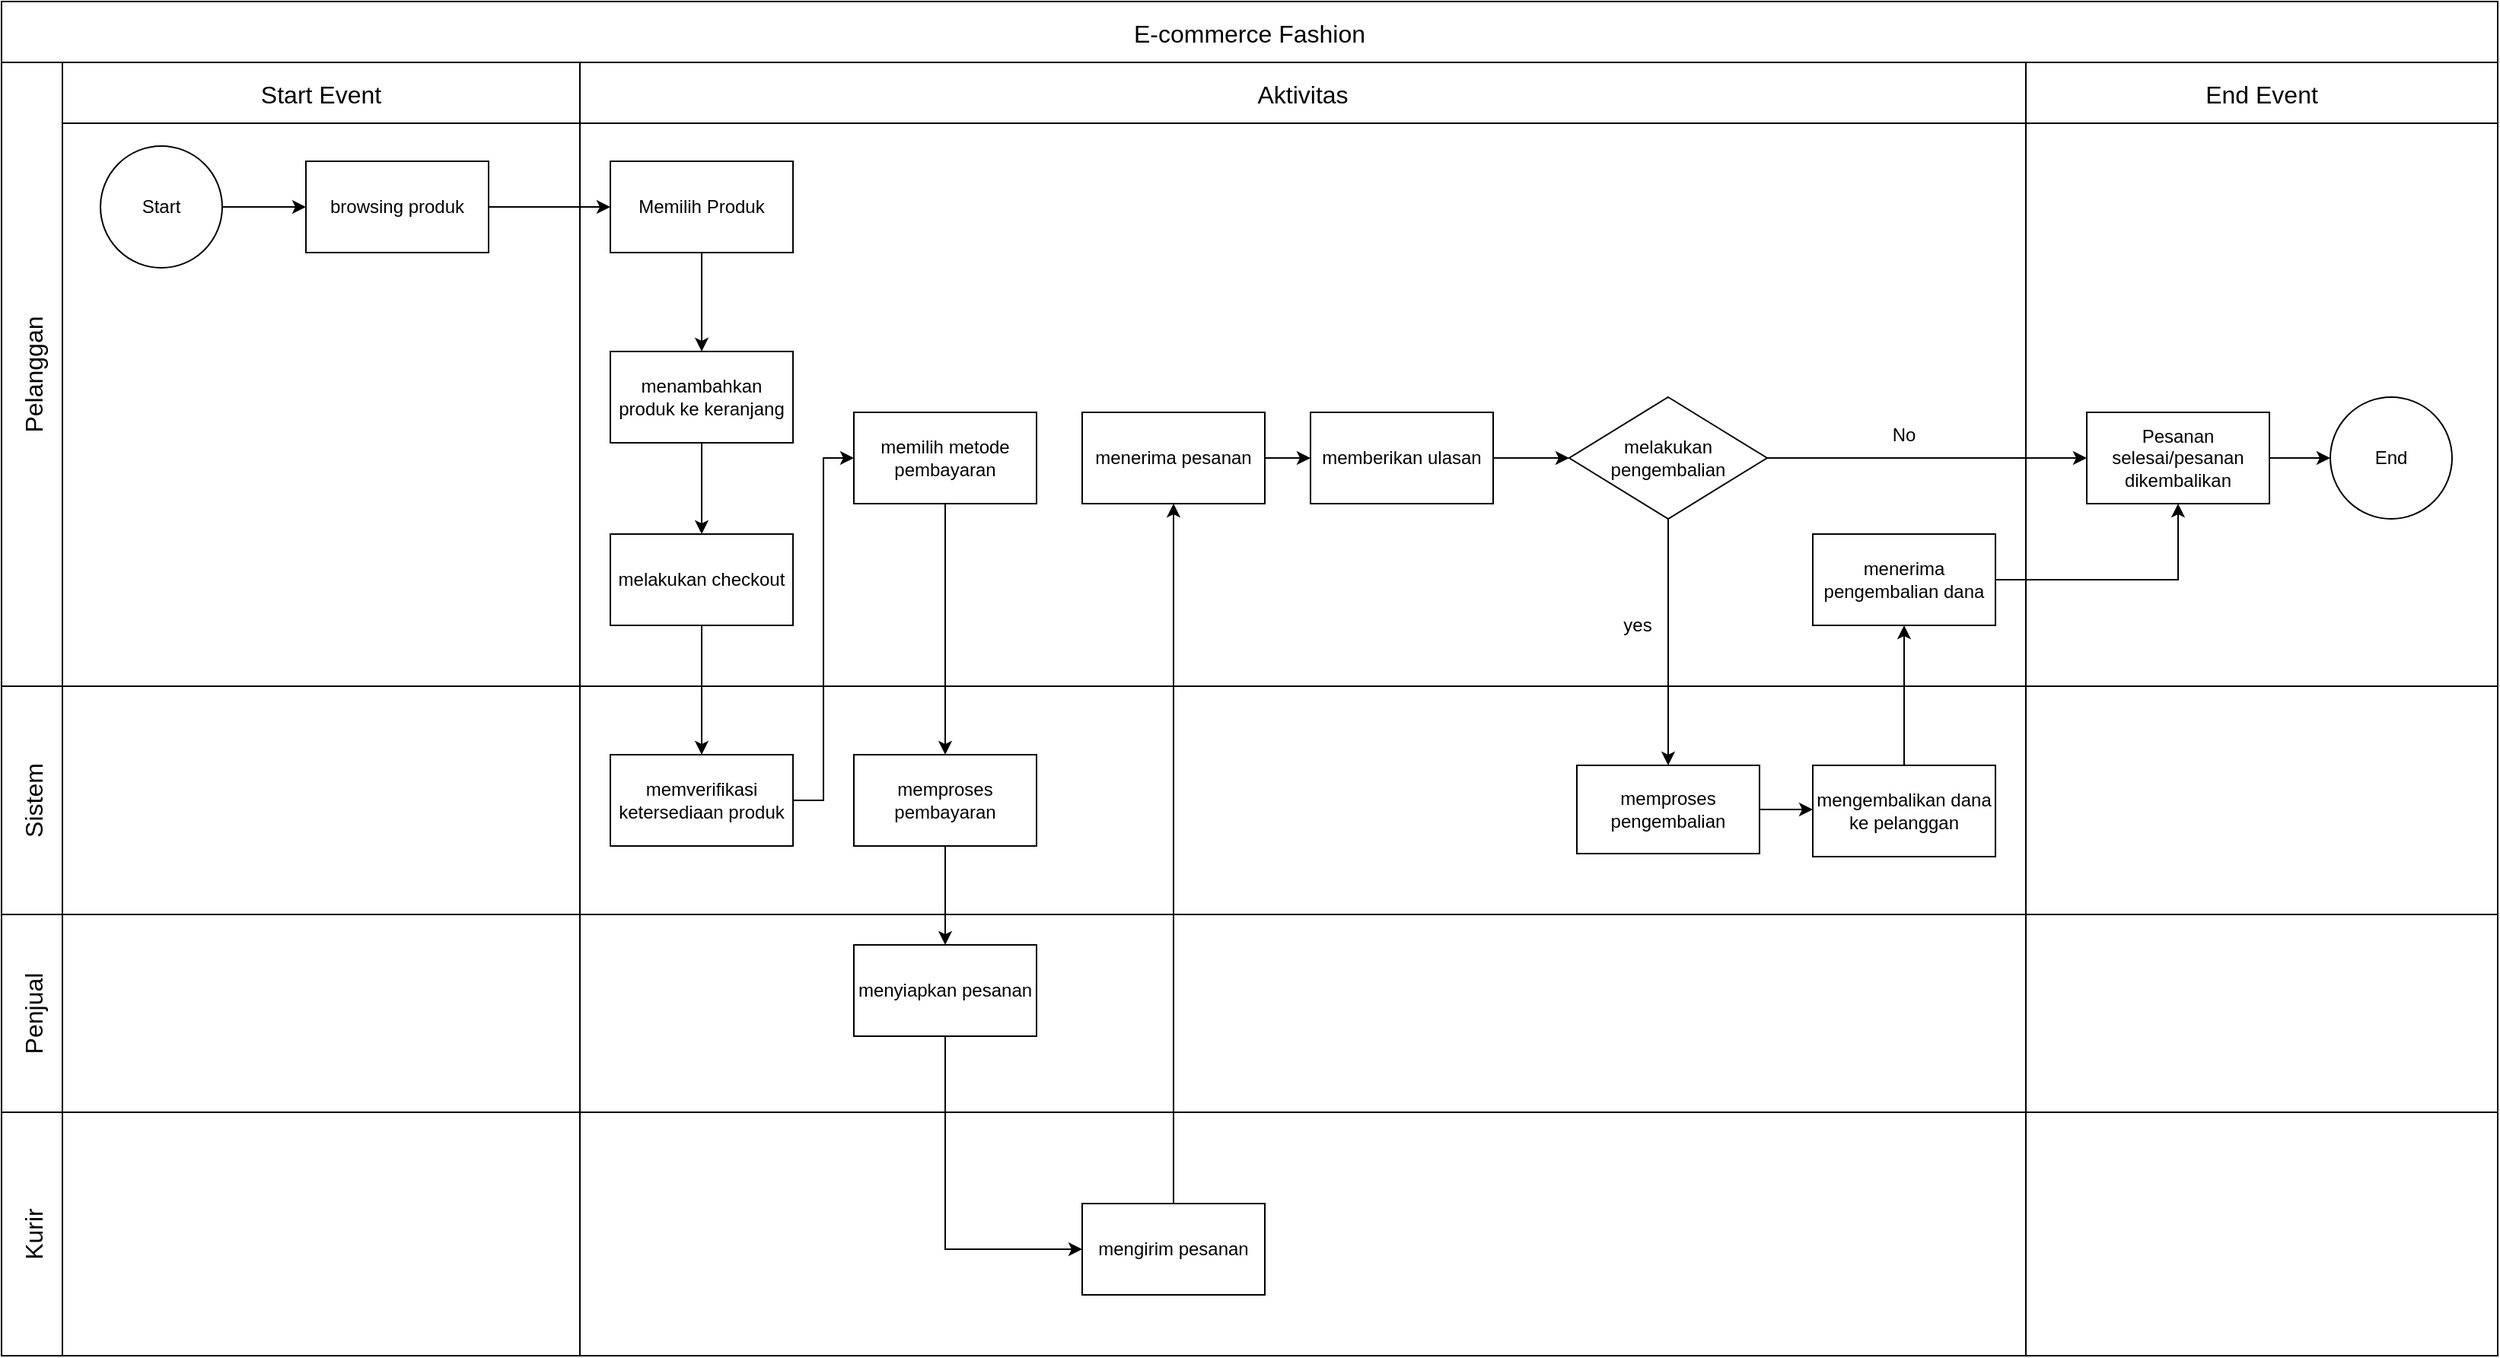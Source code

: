 <mxfile version="24.7.13">
  <diagram name="Page-1" id="c_iTERMQYXSS9ofCvHll">
    <mxGraphModel dx="2107" dy="666" grid="1" gridSize="10" guides="1" tooltips="1" connect="1" arrows="1" fold="1" page="1" pageScale="1" pageWidth="850" pageHeight="1100" math="0" shadow="0">
      <root>
        <mxCell id="0" />
        <mxCell id="1" parent="0" />
        <mxCell id="AZHyjbpUts169mTSiIc2-15" value="E-commerce Fashion" style="shape=table;childLayout=tableLayout;startSize=40;collapsible=0;recursiveResize=0;expand=0;fontSize=16;" parent="1" vertex="1">
          <mxGeometry x="-570" y="550" width="1640" height="890.0" as="geometry" />
        </mxCell>
        <mxCell id="AZHyjbpUts169mTSiIc2-16" value="Pelanggan" style="shape=tableRow;horizontal=0;swimlaneHead=0;swimlaneBody=0;top=0;left=0;strokeColor=inherit;bottom=0;right=0;dropTarget=0;fontStyle=0;fillColor=none;points=[[0,0.5],[1,0.5]];portConstraint=eastwest;startSize=40;collapsible=0;recursiveResize=0;expand=0;fontSize=16;" parent="AZHyjbpUts169mTSiIc2-15" vertex="1">
          <mxGeometry y="40" width="1640" height="410" as="geometry" />
        </mxCell>
        <mxCell id="AZHyjbpUts169mTSiIc2-17" value="Start Event" style="swimlane;swimlaneHead=0;swimlaneBody=0;fontStyle=0;strokeColor=inherit;connectable=0;fillColor=none;startSize=40;collapsible=0;recursiveResize=0;expand=0;fontSize=16;" parent="AZHyjbpUts169mTSiIc2-16" vertex="1">
          <mxGeometry x="40" width="340" height="410" as="geometry">
            <mxRectangle width="340" height="410" as="alternateBounds" />
          </mxGeometry>
        </mxCell>
        <mxCell id="AZHyjbpUts169mTSiIc2-38" value="" style="edgeStyle=orthogonalEdgeStyle;rounded=0;orthogonalLoop=1;jettySize=auto;html=1;" parent="AZHyjbpUts169mTSiIc2-17" source="AZHyjbpUts169mTSiIc2-36" target="AZHyjbpUts169mTSiIc2-37" edge="1">
          <mxGeometry relative="1" as="geometry" />
        </mxCell>
        <mxCell id="AZHyjbpUts169mTSiIc2-36" value="Start" style="ellipse;whiteSpace=wrap;html=1;aspect=fixed;" parent="AZHyjbpUts169mTSiIc2-17" vertex="1">
          <mxGeometry x="25" y="55" width="80" height="80" as="geometry" />
        </mxCell>
        <mxCell id="AZHyjbpUts169mTSiIc2-37" value="browsing produk" style="whiteSpace=wrap;html=1;" parent="AZHyjbpUts169mTSiIc2-17" vertex="1">
          <mxGeometry x="160" y="65" width="120" height="60" as="geometry" />
        </mxCell>
        <mxCell id="AZHyjbpUts169mTSiIc2-18" value="Aktivitas" style="swimlane;swimlaneHead=0;swimlaneBody=0;fontStyle=0;strokeColor=inherit;connectable=0;fillColor=none;startSize=40;collapsible=0;recursiveResize=0;expand=0;fontSize=16;" parent="AZHyjbpUts169mTSiIc2-16" vertex="1">
          <mxGeometry x="380" width="950" height="410" as="geometry">
            <mxRectangle width="950" height="410" as="alternateBounds" />
          </mxGeometry>
        </mxCell>
        <mxCell id="AZHyjbpUts169mTSiIc2-42" value="" style="edgeStyle=orthogonalEdgeStyle;rounded=0;orthogonalLoop=1;jettySize=auto;html=1;" parent="AZHyjbpUts169mTSiIc2-18" source="AZHyjbpUts169mTSiIc2-39" target="AZHyjbpUts169mTSiIc2-41" edge="1">
          <mxGeometry relative="1" as="geometry" />
        </mxCell>
        <mxCell id="AZHyjbpUts169mTSiIc2-39" value="&lt;div&gt;&lt;span style=&quot;background-color: initial;&quot;&gt;Memilih Produk&lt;/span&gt;&lt;br&gt;&lt;/div&gt;" style="whiteSpace=wrap;html=1;" parent="AZHyjbpUts169mTSiIc2-18" vertex="1">
          <mxGeometry x="20" y="65" width="120" height="60" as="geometry" />
        </mxCell>
        <mxCell id="AZHyjbpUts169mTSiIc2-41" value="menambahkan produk ke keranjang" style="whiteSpace=wrap;html=1;" parent="AZHyjbpUts169mTSiIc2-18" vertex="1">
          <mxGeometry x="20" y="190" width="120" height="60" as="geometry" />
        </mxCell>
        <mxCell id="AZHyjbpUts169mTSiIc2-43" value="melakukan checkout" style="whiteSpace=wrap;html=1;" parent="AZHyjbpUts169mTSiIc2-18" vertex="1">
          <mxGeometry x="20" y="310" width="120" height="60" as="geometry" />
        </mxCell>
        <mxCell id="AZHyjbpUts169mTSiIc2-44" value="" style="edgeStyle=orthogonalEdgeStyle;rounded=0;orthogonalLoop=1;jettySize=auto;html=1;" parent="AZHyjbpUts169mTSiIc2-18" source="AZHyjbpUts169mTSiIc2-41" target="AZHyjbpUts169mTSiIc2-43" edge="1">
          <mxGeometry relative="1" as="geometry" />
        </mxCell>
        <mxCell id="AZHyjbpUts169mTSiIc2-47" value="memilih metode pembayaran" style="whiteSpace=wrap;html=1;" parent="AZHyjbpUts169mTSiIc2-18" vertex="1">
          <mxGeometry x="180" y="230" width="120" height="60" as="geometry" />
        </mxCell>
        <mxCell id="AZHyjbpUts169mTSiIc2-93" value="" style="edgeStyle=orthogonalEdgeStyle;rounded=0;orthogonalLoop=1;jettySize=auto;html=1;" parent="AZHyjbpUts169mTSiIc2-18" source="AZHyjbpUts169mTSiIc2-90" target="AZHyjbpUts169mTSiIc2-92" edge="1">
          <mxGeometry relative="1" as="geometry" />
        </mxCell>
        <mxCell id="AZHyjbpUts169mTSiIc2-90" value="menerima pesanan" style="whiteSpace=wrap;html=1;" parent="AZHyjbpUts169mTSiIc2-18" vertex="1">
          <mxGeometry x="330" y="230" width="120" height="60" as="geometry" />
        </mxCell>
        <mxCell id="AZHyjbpUts169mTSiIc2-95" value="" style="edgeStyle=orthogonalEdgeStyle;rounded=0;orthogonalLoop=1;jettySize=auto;html=1;" parent="AZHyjbpUts169mTSiIc2-18" source="AZHyjbpUts169mTSiIc2-92" target="AZHyjbpUts169mTSiIc2-94" edge="1">
          <mxGeometry relative="1" as="geometry" />
        </mxCell>
        <mxCell id="AZHyjbpUts169mTSiIc2-92" value="memberikan ulasan" style="whiteSpace=wrap;html=1;" parent="AZHyjbpUts169mTSiIc2-18" vertex="1">
          <mxGeometry x="480" y="230" width="120" height="60" as="geometry" />
        </mxCell>
        <mxCell id="AZHyjbpUts169mTSiIc2-94" value="melakukan pengembalian" style="rhombus;whiteSpace=wrap;html=1;" parent="AZHyjbpUts169mTSiIc2-18" vertex="1">
          <mxGeometry x="650" y="220" width="130" height="80" as="geometry" />
        </mxCell>
        <mxCell id="AZHyjbpUts169mTSiIc2-100" value="menerima pengembalian dana" style="whiteSpace=wrap;html=1;" parent="AZHyjbpUts169mTSiIc2-18" vertex="1">
          <mxGeometry x="810" y="310" width="120" height="60" as="geometry" />
        </mxCell>
        <mxCell id="Xo8MrydUArgLHoBdwNvc-1" value="No" style="text;html=1;align=center;verticalAlign=middle;whiteSpace=wrap;rounded=0;" vertex="1" parent="AZHyjbpUts169mTSiIc2-18">
          <mxGeometry x="840" y="230" width="60" height="30" as="geometry" />
        </mxCell>
        <mxCell id="Xo8MrydUArgLHoBdwNvc-2" value="yes" style="text;html=1;align=center;verticalAlign=middle;whiteSpace=wrap;rounded=0;direction=south;" vertex="1" parent="AZHyjbpUts169mTSiIc2-18">
          <mxGeometry x="680" y="340" width="30" height="60" as="geometry" />
        </mxCell>
        <mxCell id="AZHyjbpUts169mTSiIc2-19" value="End Event" style="swimlane;swimlaneHead=0;swimlaneBody=0;fontStyle=0;strokeColor=inherit;connectable=0;fillColor=none;startSize=40;collapsible=0;recursiveResize=0;expand=0;fontSize=16;" parent="AZHyjbpUts169mTSiIc2-16" vertex="1">
          <mxGeometry x="1330" width="310" height="410" as="geometry">
            <mxRectangle width="310" height="410" as="alternateBounds" />
          </mxGeometry>
        </mxCell>
        <mxCell id="AZHyjbpUts169mTSiIc2-117" value="" style="edgeStyle=orthogonalEdgeStyle;rounded=0;orthogonalLoop=1;jettySize=auto;html=1;" parent="AZHyjbpUts169mTSiIc2-19" source="AZHyjbpUts169mTSiIc2-111" target="AZHyjbpUts169mTSiIc2-116" edge="1">
          <mxGeometry relative="1" as="geometry" />
        </mxCell>
        <mxCell id="AZHyjbpUts169mTSiIc2-111" value="Pesanan selesai/pesanan dikembalikan" style="whiteSpace=wrap;html=1;" parent="AZHyjbpUts169mTSiIc2-19" vertex="1">
          <mxGeometry x="40" y="230" width="120" height="60" as="geometry" />
        </mxCell>
        <mxCell id="AZHyjbpUts169mTSiIc2-116" value="End" style="ellipse;whiteSpace=wrap;html=1;" parent="AZHyjbpUts169mTSiIc2-19" vertex="1">
          <mxGeometry x="200" y="220" width="80" height="80" as="geometry" />
        </mxCell>
        <mxCell id="AZHyjbpUts169mTSiIc2-40" value="" style="edgeStyle=orthogonalEdgeStyle;rounded=0;orthogonalLoop=1;jettySize=auto;html=1;" parent="AZHyjbpUts169mTSiIc2-16" source="AZHyjbpUts169mTSiIc2-37" target="AZHyjbpUts169mTSiIc2-39" edge="1">
          <mxGeometry relative="1" as="geometry" />
        </mxCell>
        <mxCell id="AZHyjbpUts169mTSiIc2-112" value="" style="edgeStyle=orthogonalEdgeStyle;rounded=0;orthogonalLoop=1;jettySize=auto;html=1;" parent="AZHyjbpUts169mTSiIc2-16" source="AZHyjbpUts169mTSiIc2-94" target="AZHyjbpUts169mTSiIc2-111" edge="1">
          <mxGeometry relative="1" as="geometry" />
        </mxCell>
        <mxCell id="AZHyjbpUts169mTSiIc2-119" value="" style="edgeStyle=orthogonalEdgeStyle;rounded=0;orthogonalLoop=1;jettySize=auto;html=1;entryX=0.5;entryY=1;entryDx=0;entryDy=0;" parent="AZHyjbpUts169mTSiIc2-16" source="AZHyjbpUts169mTSiIc2-100" target="AZHyjbpUts169mTSiIc2-111" edge="1">
          <mxGeometry relative="1" as="geometry">
            <mxPoint x="1390" y="340" as="targetPoint" />
          </mxGeometry>
        </mxCell>
        <mxCell id="AZHyjbpUts169mTSiIc2-20" value="Sistem" style="shape=tableRow;horizontal=0;swimlaneHead=0;swimlaneBody=0;top=0;left=0;strokeColor=inherit;bottom=0;right=0;dropTarget=0;fontStyle=0;fillColor=none;points=[[0,0.5],[1,0.5]];portConstraint=eastwest;startSize=40;collapsible=0;recursiveResize=0;expand=0;fontSize=16;" parent="AZHyjbpUts169mTSiIc2-15" vertex="1">
          <mxGeometry y="450" width="1640" height="150" as="geometry" />
        </mxCell>
        <mxCell id="AZHyjbpUts169mTSiIc2-21" value="" style="swimlane;swimlaneHead=0;swimlaneBody=0;fontStyle=0;connectable=0;strokeColor=inherit;fillColor=none;startSize=0;collapsible=0;recursiveResize=0;expand=0;fontSize=16;" parent="AZHyjbpUts169mTSiIc2-20" vertex="1">
          <mxGeometry x="40" width="340" height="150" as="geometry">
            <mxRectangle width="340" height="150" as="alternateBounds" />
          </mxGeometry>
        </mxCell>
        <mxCell id="AZHyjbpUts169mTSiIc2-22" value="" style="swimlane;swimlaneHead=0;swimlaneBody=0;fontStyle=0;connectable=0;strokeColor=inherit;fillColor=none;startSize=0;collapsible=0;recursiveResize=0;expand=0;fontSize=16;" parent="AZHyjbpUts169mTSiIc2-20" vertex="1">
          <mxGeometry x="380" width="950" height="150" as="geometry">
            <mxRectangle width="950" height="150" as="alternateBounds" />
          </mxGeometry>
        </mxCell>
        <mxCell id="AZHyjbpUts169mTSiIc2-45" value="memverifikasi ketersediaan produk" style="whiteSpace=wrap;html=1;" parent="AZHyjbpUts169mTSiIc2-22" vertex="1">
          <mxGeometry x="20" y="45" width="120" height="60" as="geometry" />
        </mxCell>
        <mxCell id="AZHyjbpUts169mTSiIc2-49" value="memproses pembayaran" style="whiteSpace=wrap;html=1;" parent="AZHyjbpUts169mTSiIc2-22" vertex="1">
          <mxGeometry x="180" y="45" width="120" height="60" as="geometry" />
        </mxCell>
        <mxCell id="AZHyjbpUts169mTSiIc2-96" value="memproses pengembalian" style="whiteSpace=wrap;html=1;" parent="AZHyjbpUts169mTSiIc2-22" vertex="1">
          <mxGeometry x="655" y="52" width="120" height="58" as="geometry" />
        </mxCell>
        <mxCell id="AZHyjbpUts169mTSiIc2-98" value="mengembalikan dana ke pelanggan" style="whiteSpace=wrap;html=1;" parent="AZHyjbpUts169mTSiIc2-22" vertex="1">
          <mxGeometry x="810" y="52" width="120" height="60" as="geometry" />
        </mxCell>
        <mxCell id="AZHyjbpUts169mTSiIc2-99" value="" style="edgeStyle=orthogonalEdgeStyle;rounded=0;orthogonalLoop=1;jettySize=auto;html=1;" parent="AZHyjbpUts169mTSiIc2-22" source="AZHyjbpUts169mTSiIc2-96" target="AZHyjbpUts169mTSiIc2-98" edge="1">
          <mxGeometry relative="1" as="geometry">
            <Array as="points">
              <mxPoint x="830" y="81" />
            </Array>
          </mxGeometry>
        </mxCell>
        <mxCell id="AZHyjbpUts169mTSiIc2-23" value="" style="swimlane;swimlaneHead=0;swimlaneBody=0;fontStyle=0;connectable=0;strokeColor=inherit;fillColor=none;startSize=0;collapsible=0;recursiveResize=0;expand=0;fontSize=16;movable=0;resizable=0;rotatable=0;deletable=0;editable=0;locked=1;" parent="AZHyjbpUts169mTSiIc2-20" vertex="1">
          <mxGeometry x="1330" width="310" height="150" as="geometry">
            <mxRectangle width="310" height="150" as="alternateBounds" />
          </mxGeometry>
        </mxCell>
        <mxCell id="AZHyjbpUts169mTSiIc2-24" value="Penjual" style="shape=tableRow;horizontal=0;swimlaneHead=0;swimlaneBody=0;top=0;left=0;strokeColor=inherit;bottom=0;right=0;dropTarget=0;fontStyle=0;fillColor=none;points=[[0,0.5],[1,0.5]];portConstraint=eastwest;startSize=40;collapsible=0;recursiveResize=0;expand=0;fontSize=16;" parent="AZHyjbpUts169mTSiIc2-15" vertex="1">
          <mxGeometry y="600" width="1640" height="130" as="geometry" />
        </mxCell>
        <mxCell id="AZHyjbpUts169mTSiIc2-25" value="" style="swimlane;swimlaneHead=0;swimlaneBody=0;fontStyle=0;connectable=0;strokeColor=inherit;fillColor=none;startSize=0;collapsible=0;recursiveResize=0;expand=0;fontSize=16;" parent="AZHyjbpUts169mTSiIc2-24" vertex="1">
          <mxGeometry x="40" width="340" height="130" as="geometry">
            <mxRectangle width="340" height="130" as="alternateBounds" />
          </mxGeometry>
        </mxCell>
        <mxCell id="AZHyjbpUts169mTSiIc2-26" value="" style="swimlane;swimlaneHead=0;swimlaneBody=0;fontStyle=0;connectable=0;strokeColor=inherit;fillColor=none;startSize=0;collapsible=0;recursiveResize=0;expand=0;fontSize=16;" parent="AZHyjbpUts169mTSiIc2-24" vertex="1">
          <mxGeometry x="380" width="950" height="130" as="geometry">
            <mxRectangle width="950" height="130" as="alternateBounds" />
          </mxGeometry>
        </mxCell>
        <mxCell id="AZHyjbpUts169mTSiIc2-86" value="menyiapkan pesanan" style="whiteSpace=wrap;html=1;" parent="AZHyjbpUts169mTSiIc2-26" vertex="1">
          <mxGeometry x="180" y="20" width="120" height="60" as="geometry" />
        </mxCell>
        <mxCell id="AZHyjbpUts169mTSiIc2-27" value="" style="swimlane;swimlaneHead=0;swimlaneBody=0;fontStyle=0;connectable=0;strokeColor=inherit;fillColor=none;startSize=0;collapsible=0;recursiveResize=0;expand=0;fontSize=16;" parent="AZHyjbpUts169mTSiIc2-24" vertex="1">
          <mxGeometry x="1330" width="310" height="130" as="geometry">
            <mxRectangle width="310" height="130" as="alternateBounds" />
          </mxGeometry>
        </mxCell>
        <mxCell id="AZHyjbpUts169mTSiIc2-28" value="Kurir" style="shape=tableRow;horizontal=0;swimlaneHead=0;swimlaneBody=0;top=0;left=0;strokeColor=inherit;bottom=0;right=0;dropTarget=0;fontStyle=0;fillColor=none;points=[[0,0.5],[1,0.5]];portConstraint=eastwest;startSize=40;collapsible=0;recursiveResize=0;expand=0;fontSize=16;" parent="AZHyjbpUts169mTSiIc2-15" vertex="1">
          <mxGeometry y="730" width="1640" height="160" as="geometry" />
        </mxCell>
        <mxCell id="AZHyjbpUts169mTSiIc2-29" style="swimlane;swimlaneHead=0;swimlaneBody=0;fontStyle=0;connectable=0;strokeColor=inherit;fillColor=none;startSize=0;collapsible=0;recursiveResize=0;expand=0;fontSize=16;" parent="AZHyjbpUts169mTSiIc2-28" vertex="1">
          <mxGeometry x="40" width="340" height="160" as="geometry">
            <mxRectangle width="340" height="160" as="alternateBounds" />
          </mxGeometry>
        </mxCell>
        <mxCell id="AZHyjbpUts169mTSiIc2-30" style="swimlane;swimlaneHead=0;swimlaneBody=0;fontStyle=0;connectable=0;strokeColor=inherit;fillColor=none;startSize=0;collapsible=0;recursiveResize=0;expand=0;fontSize=16;" parent="AZHyjbpUts169mTSiIc2-28" vertex="1">
          <mxGeometry x="380" width="950" height="160" as="geometry">
            <mxRectangle width="950" height="160" as="alternateBounds" />
          </mxGeometry>
        </mxCell>
        <mxCell id="AZHyjbpUts169mTSiIc2-88" value="mengirim pesanan" style="whiteSpace=wrap;html=1;" parent="AZHyjbpUts169mTSiIc2-30" vertex="1">
          <mxGeometry x="330" y="60" width="120" height="60" as="geometry" />
        </mxCell>
        <mxCell id="AZHyjbpUts169mTSiIc2-31" style="swimlane;swimlaneHead=0;swimlaneBody=0;fontStyle=0;connectable=0;strokeColor=inherit;fillColor=none;startSize=0;collapsible=0;recursiveResize=0;expand=0;fontSize=16;" parent="AZHyjbpUts169mTSiIc2-28" vertex="1">
          <mxGeometry x="1330" width="310" height="160" as="geometry">
            <mxRectangle width="310" height="160" as="alternateBounds" />
          </mxGeometry>
        </mxCell>
        <mxCell id="AZHyjbpUts169mTSiIc2-46" value="" style="edgeStyle=orthogonalEdgeStyle;rounded=0;orthogonalLoop=1;jettySize=auto;html=1;exitX=0.5;exitY=1;exitDx=0;exitDy=0;" parent="AZHyjbpUts169mTSiIc2-15" source="AZHyjbpUts169mTSiIc2-43" target="AZHyjbpUts169mTSiIc2-45" edge="1">
          <mxGeometry relative="1" as="geometry">
            <Array as="points">
              <mxPoint x="460" y="420" />
              <mxPoint x="460" y="420" />
            </Array>
            <mxPoint x="460" y="350" as="sourcePoint" />
          </mxGeometry>
        </mxCell>
        <mxCell id="AZHyjbpUts169mTSiIc2-48" value="" style="edgeStyle=orthogonalEdgeStyle;rounded=0;orthogonalLoop=1;jettySize=auto;html=1;" parent="AZHyjbpUts169mTSiIc2-15" source="AZHyjbpUts169mTSiIc2-45" target="AZHyjbpUts169mTSiIc2-47" edge="1">
          <mxGeometry relative="1" as="geometry">
            <Array as="points">
              <mxPoint x="540" y="525" />
              <mxPoint x="540" y="300" />
            </Array>
          </mxGeometry>
        </mxCell>
        <mxCell id="AZHyjbpUts169mTSiIc2-50" value="" style="edgeStyle=orthogonalEdgeStyle;rounded=0;orthogonalLoop=1;jettySize=auto;html=1;" parent="AZHyjbpUts169mTSiIc2-15" source="AZHyjbpUts169mTSiIc2-47" target="AZHyjbpUts169mTSiIc2-49" edge="1">
          <mxGeometry relative="1" as="geometry">
            <Array as="points">
              <mxPoint x="620" y="360" />
              <mxPoint x="620" y="360" />
            </Array>
          </mxGeometry>
        </mxCell>
        <mxCell id="AZHyjbpUts169mTSiIc2-85" value="" style="edgeStyle=orthogonalEdgeStyle;rounded=0;orthogonalLoop=1;jettySize=auto;html=1;" parent="AZHyjbpUts169mTSiIc2-15" source="AZHyjbpUts169mTSiIc2-49" target="AZHyjbpUts169mTSiIc2-86" edge="1">
          <mxGeometry relative="1" as="geometry">
            <mxPoint x="550" y="498" as="targetPoint" />
            <Array as="points">
              <mxPoint x="640" y="510" />
              <mxPoint x="640" y="510" />
            </Array>
          </mxGeometry>
        </mxCell>
        <mxCell id="AZHyjbpUts169mTSiIc2-89" value="" style="edgeStyle=orthogonalEdgeStyle;rounded=0;orthogonalLoop=1;jettySize=auto;html=1;exitX=0.5;exitY=1;exitDx=0;exitDy=0;" parent="AZHyjbpUts169mTSiIc2-15" source="AZHyjbpUts169mTSiIc2-86" target="AZHyjbpUts169mTSiIc2-88" edge="1">
          <mxGeometry relative="1" as="geometry">
            <Array as="points">
              <mxPoint x="620" y="820" />
            </Array>
          </mxGeometry>
        </mxCell>
        <mxCell id="AZHyjbpUts169mTSiIc2-91" value="" style="edgeStyle=orthogonalEdgeStyle;rounded=0;orthogonalLoop=1;jettySize=auto;html=1;" parent="AZHyjbpUts169mTSiIc2-15" source="AZHyjbpUts169mTSiIc2-88" target="AZHyjbpUts169mTSiIc2-90" edge="1">
          <mxGeometry relative="1" as="geometry" />
        </mxCell>
        <mxCell id="AZHyjbpUts169mTSiIc2-97" value="" style="edgeStyle=orthogonalEdgeStyle;rounded=0;orthogonalLoop=1;jettySize=auto;html=1;" parent="AZHyjbpUts169mTSiIc2-15" source="AZHyjbpUts169mTSiIc2-94" target="AZHyjbpUts169mTSiIc2-96" edge="1">
          <mxGeometry relative="1" as="geometry" />
        </mxCell>
        <mxCell id="AZHyjbpUts169mTSiIc2-101" value="" style="edgeStyle=orthogonalEdgeStyle;rounded=0;orthogonalLoop=1;jettySize=auto;html=1;" parent="AZHyjbpUts169mTSiIc2-15" source="AZHyjbpUts169mTSiIc2-98" target="AZHyjbpUts169mTSiIc2-100" edge="1">
          <mxGeometry relative="1" as="geometry" />
        </mxCell>
      </root>
    </mxGraphModel>
  </diagram>
</mxfile>
